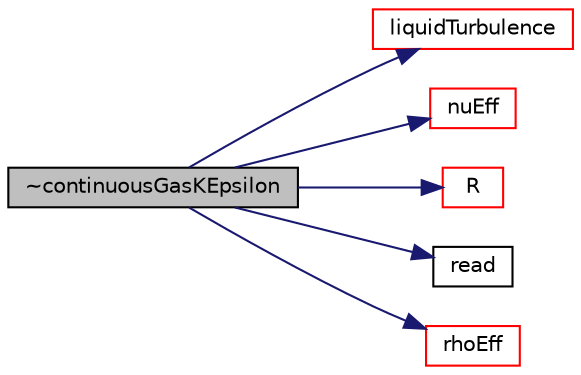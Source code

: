 digraph "~continuousGasKEpsilon"
{
  bgcolor="transparent";
  edge [fontname="Helvetica",fontsize="10",labelfontname="Helvetica",labelfontsize="10"];
  node [fontname="Helvetica",fontsize="10",shape=record];
  rankdir="LR";
  Node1 [label="~continuousGasKEpsilon",height=0.2,width=0.4,color="black", fillcolor="grey75", style="filled", fontcolor="black"];
  Node1 -> Node2 [color="midnightblue",fontsize="10",style="solid",fontname="Helvetica"];
  Node2 [label="liquidTurbulence",height=0.2,width=0.4,color="red",URL="$a00403.html#abb3e3b8b20a12b04d51e6ff07d913d9c",tooltip="Return the turbulence model for the liquid phase. "];
  Node1 -> Node3 [color="midnightblue",fontsize="10",style="solid",fontname="Helvetica"];
  Node3 [label="nuEff",height=0.2,width=0.4,color="red",URL="$a00403.html#a6eef06c46ee8b370bad6ebe414fb4828",tooltip="Return the effective viscosity. "];
  Node1 -> Node4 [color="midnightblue",fontsize="10",style="solid",fontname="Helvetica"];
  Node4 [label="R",height=0.2,width=0.4,color="red",URL="$a00403.html#ac5145ef5d2a1053453d5b89c6bb9c8c6",tooltip="Return the Reynolds stress tensor. "];
  Node1 -> Node5 [color="midnightblue",fontsize="10",style="solid",fontname="Helvetica"];
  Node5 [label="read",height=0.2,width=0.4,color="black",URL="$a00403.html#af816873151ddb0126e98bb2f914d8ed5",tooltip="Re-read model coefficients if they have changed. "];
  Node1 -> Node6 [color="midnightblue",fontsize="10",style="solid",fontname="Helvetica"];
  Node6 [label="rhoEff",height=0.2,width=0.4,color="red",URL="$a00403.html#afcc1164e1b2ec8a99567921a7b8faa20",tooltip="Return the effective density for the stress. "];
}
